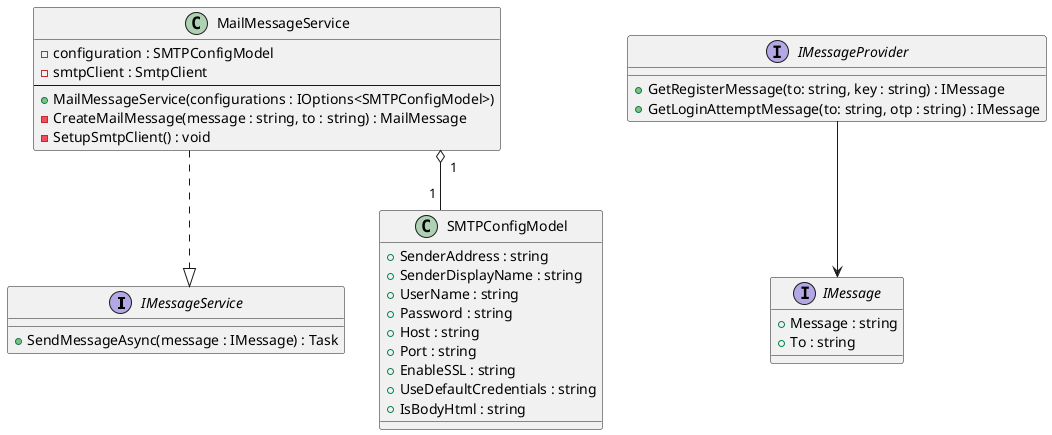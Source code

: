 @startuml API class diagram

top to bottom direction
skinparam linetype ortho
'Services'
interface IMessageService {
    +SendMessageAsync(message : IMessage) : Task
}

class MailMessageService{
    -configuration : SMTPConfigModel
    -smtpClient : SmtpClient
    --
    +MailMessageService(configurations : IOptions<SMTPConfigModel>)
    -CreateMailMessage(message : string, to : string) : MailMessage
    -SetupSmtpClient() : void 
}

'Service mappings'
MailMessageService .-|> IMessageService
MailMessageService"1" o-- "1"SMTPConfigModel
'Providers'
interface IMessageProvider{
    +GetRegisterMessage(to: string, key : string) : IMessage
    +GetLoginAttemptMessage(to: string, otp : string) : IMessage
}
'Provider mapping'
IMessageProvider --> IMessage

'Models'
interface IMessage{
    +Message : string
    +To : string
}


class SMTPConfigModel {
    +SenderAddress : string
    +SenderDisplayName : string
    +UserName : string
    +Password : string
    +Host : string
    +Port : string
    +EnableSSL : string
    +UseDefaultCredentials : string
    +IsBodyHtml : string
}

@enduml